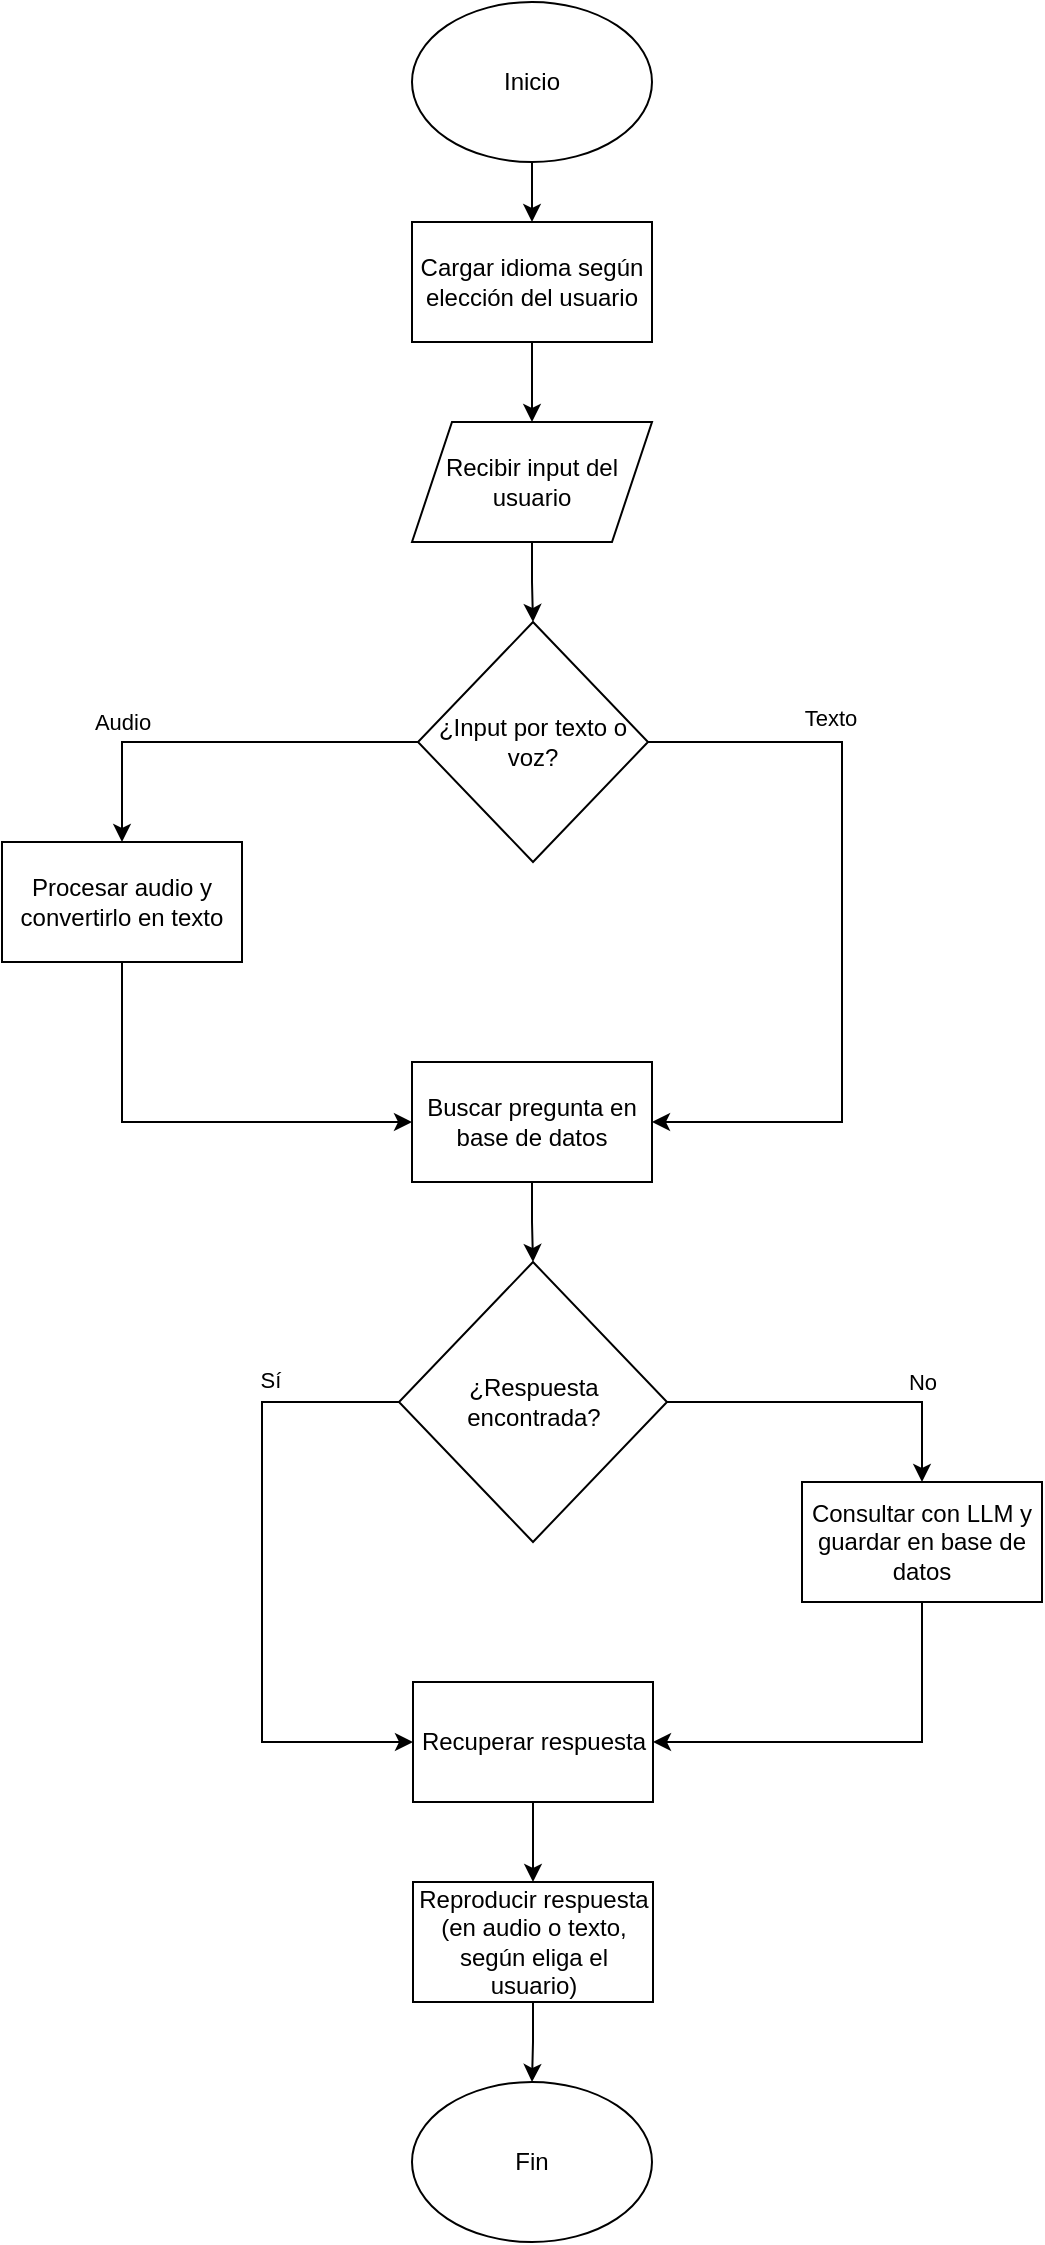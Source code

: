<mxfile version="27.1.6">
  <diagram name="Page-1" id="0gVxitBU7VwRr00oollg">
    <mxGraphModel dx="983" dy="515" grid="1" gridSize="10" guides="1" tooltips="1" connect="1" arrows="1" fold="1" page="1" pageScale="1" pageWidth="850" pageHeight="1100" math="0" shadow="0">
      <root>
        <mxCell id="0" />
        <mxCell id="1" parent="0" />
        <mxCell id="CKIHX-kGqTEzOEbkYl9c-3" style="edgeStyle=orthogonalEdgeStyle;rounded=0;orthogonalLoop=1;jettySize=auto;html=1;entryX=0.5;entryY=0;entryDx=0;entryDy=0;" edge="1" parent="1" source="CKIHX-kGqTEzOEbkYl9c-1" target="CKIHX-kGqTEzOEbkYl9c-6">
          <mxGeometry relative="1" as="geometry" />
        </mxCell>
        <mxCell id="CKIHX-kGqTEzOEbkYl9c-1" value="Inicio" style="ellipse;whiteSpace=wrap;html=1;" vertex="1" parent="1">
          <mxGeometry x="365" y="100" width="120" height="80" as="geometry" />
        </mxCell>
        <mxCell id="CKIHX-kGqTEzOEbkYl9c-5" style="edgeStyle=orthogonalEdgeStyle;rounded=0;orthogonalLoop=1;jettySize=auto;html=1;entryX=0.5;entryY=0;entryDx=0;entryDy=0;" edge="1" parent="1" source="CKIHX-kGqTEzOEbkYl9c-2" target="CKIHX-kGqTEzOEbkYl9c-4">
          <mxGeometry relative="1" as="geometry">
            <mxPoint x="420" y="410" as="targetPoint" />
          </mxGeometry>
        </mxCell>
        <mxCell id="CKIHX-kGqTEzOEbkYl9c-2" value="Recibir input del usuario" style="shape=parallelogram;perimeter=parallelogramPerimeter;whiteSpace=wrap;html=1;fixedSize=1;" vertex="1" parent="1">
          <mxGeometry x="365" y="310" width="120" height="60" as="geometry" />
        </mxCell>
        <mxCell id="CKIHX-kGqTEzOEbkYl9c-9" style="edgeStyle=orthogonalEdgeStyle;rounded=0;orthogonalLoop=1;jettySize=auto;html=1;entryX=0.5;entryY=0;entryDx=0;entryDy=0;" edge="1" parent="1" source="CKIHX-kGqTEzOEbkYl9c-4" target="CKIHX-kGqTEzOEbkYl9c-8">
          <mxGeometry relative="1" as="geometry" />
        </mxCell>
        <mxCell id="CKIHX-kGqTEzOEbkYl9c-10" value="Audio" style="edgeLabel;html=1;align=center;verticalAlign=middle;resizable=0;points=[];" vertex="1" connectable="0" parent="CKIHX-kGqTEzOEbkYl9c-9">
          <mxGeometry x="0.343" y="4" relative="1" as="geometry">
            <mxPoint x="-15" y="-14" as="offset" />
          </mxGeometry>
        </mxCell>
        <mxCell id="CKIHX-kGqTEzOEbkYl9c-14" style="edgeStyle=orthogonalEdgeStyle;rounded=0;orthogonalLoop=1;jettySize=auto;html=1;entryX=1;entryY=0.5;entryDx=0;entryDy=0;" edge="1" parent="1" source="CKIHX-kGqTEzOEbkYl9c-4" target="CKIHX-kGqTEzOEbkYl9c-11">
          <mxGeometry relative="1" as="geometry">
            <mxPoint x="630" y="610" as="targetPoint" />
            <Array as="points">
              <mxPoint x="580" y="470" />
              <mxPoint x="580" y="660" />
            </Array>
          </mxGeometry>
        </mxCell>
        <mxCell id="CKIHX-kGqTEzOEbkYl9c-4" value="¿Input por texto o voz?" style="rhombus;whiteSpace=wrap;html=1;" vertex="1" parent="1">
          <mxGeometry x="368" y="410" width="115" height="120" as="geometry" />
        </mxCell>
        <mxCell id="CKIHX-kGqTEzOEbkYl9c-7" style="edgeStyle=orthogonalEdgeStyle;rounded=0;orthogonalLoop=1;jettySize=auto;html=1;entryX=0.5;entryY=0;entryDx=0;entryDy=0;" edge="1" parent="1" source="CKIHX-kGqTEzOEbkYl9c-6" target="CKIHX-kGqTEzOEbkYl9c-2">
          <mxGeometry relative="1" as="geometry" />
        </mxCell>
        <mxCell id="CKIHX-kGqTEzOEbkYl9c-6" value="Cargar idioma según elección del usuario" style="rounded=0;whiteSpace=wrap;html=1;" vertex="1" parent="1">
          <mxGeometry x="365" y="210" width="120" height="60" as="geometry" />
        </mxCell>
        <mxCell id="CKIHX-kGqTEzOEbkYl9c-13" style="edgeStyle=orthogonalEdgeStyle;rounded=0;orthogonalLoop=1;jettySize=auto;html=1;entryX=0;entryY=0.5;entryDx=0;entryDy=0;" edge="1" parent="1" source="CKIHX-kGqTEzOEbkYl9c-8" target="CKIHX-kGqTEzOEbkYl9c-11">
          <mxGeometry relative="1" as="geometry">
            <Array as="points">
              <mxPoint x="220" y="660" />
            </Array>
          </mxGeometry>
        </mxCell>
        <mxCell id="CKIHX-kGqTEzOEbkYl9c-8" value="Procesar audio y convertirlo en texto" style="rounded=0;whiteSpace=wrap;html=1;" vertex="1" parent="1">
          <mxGeometry x="160" y="520" width="120" height="60" as="geometry" />
        </mxCell>
        <mxCell id="CKIHX-kGqTEzOEbkYl9c-17" style="edgeStyle=orthogonalEdgeStyle;rounded=0;orthogonalLoop=1;jettySize=auto;html=1;entryX=0.5;entryY=0;entryDx=0;entryDy=0;" edge="1" parent="1" source="CKIHX-kGqTEzOEbkYl9c-11" target="CKIHX-kGqTEzOEbkYl9c-16">
          <mxGeometry relative="1" as="geometry" />
        </mxCell>
        <mxCell id="CKIHX-kGqTEzOEbkYl9c-11" value="Buscar pregunta en base de datos" style="rounded=0;whiteSpace=wrap;html=1;" vertex="1" parent="1">
          <mxGeometry x="365" y="630" width="120" height="60" as="geometry" />
        </mxCell>
        <mxCell id="CKIHX-kGqTEzOEbkYl9c-15" value="Texto" style="edgeLabel;html=1;align=center;verticalAlign=middle;resizable=0;points=[];" vertex="1" connectable="0" parent="1">
          <mxGeometry x="380" y="480" as="geometry">
            <mxPoint x="194" y="-22" as="offset" />
          </mxGeometry>
        </mxCell>
        <mxCell id="CKIHX-kGqTEzOEbkYl9c-21" style="edgeStyle=orthogonalEdgeStyle;rounded=0;orthogonalLoop=1;jettySize=auto;html=1;entryX=0.5;entryY=0;entryDx=0;entryDy=0;" edge="1" parent="1" source="CKIHX-kGqTEzOEbkYl9c-16" target="CKIHX-kGqTEzOEbkYl9c-19">
          <mxGeometry relative="1" as="geometry">
            <mxPoint x="610" y="800" as="targetPoint" />
          </mxGeometry>
        </mxCell>
        <mxCell id="CKIHX-kGqTEzOEbkYl9c-26" style="edgeStyle=orthogonalEdgeStyle;rounded=0;orthogonalLoop=1;jettySize=auto;html=1;entryX=0;entryY=0.5;entryDx=0;entryDy=0;" edge="1" parent="1" source="CKIHX-kGqTEzOEbkYl9c-16" target="CKIHX-kGqTEzOEbkYl9c-18">
          <mxGeometry relative="1" as="geometry">
            <mxPoint x="290" y="830" as="targetPoint" />
            <Array as="points">
              <mxPoint x="290" y="800" />
              <mxPoint x="290" y="970" />
            </Array>
          </mxGeometry>
        </mxCell>
        <mxCell id="CKIHX-kGqTEzOEbkYl9c-16" value="¿Respuesta encontrada?" style="rhombus;whiteSpace=wrap;html=1;" vertex="1" parent="1">
          <mxGeometry x="358.5" y="730" width="134" height="140" as="geometry" />
        </mxCell>
        <mxCell id="CKIHX-kGqTEzOEbkYl9c-31" style="edgeStyle=orthogonalEdgeStyle;rounded=0;orthogonalLoop=1;jettySize=auto;html=1;entryX=0.5;entryY=0;entryDx=0;entryDy=0;" edge="1" parent="1" source="CKIHX-kGqTEzOEbkYl9c-18" target="CKIHX-kGqTEzOEbkYl9c-29">
          <mxGeometry relative="1" as="geometry" />
        </mxCell>
        <mxCell id="CKIHX-kGqTEzOEbkYl9c-18" value="Recuperar respuesta" style="rounded=0;whiteSpace=wrap;html=1;" vertex="1" parent="1">
          <mxGeometry x="365.5" y="940" width="120" height="60" as="geometry" />
        </mxCell>
        <mxCell id="CKIHX-kGqTEzOEbkYl9c-24" style="edgeStyle=orthogonalEdgeStyle;rounded=0;orthogonalLoop=1;jettySize=auto;html=1;entryX=1;entryY=0.5;entryDx=0;entryDy=0;" edge="1" parent="1" source="CKIHX-kGqTEzOEbkYl9c-19" target="CKIHX-kGqTEzOEbkYl9c-18">
          <mxGeometry relative="1" as="geometry">
            <Array as="points">
              <mxPoint x="620" y="970" />
            </Array>
          </mxGeometry>
        </mxCell>
        <mxCell id="CKIHX-kGqTEzOEbkYl9c-19" value="Consultar con LLM y guardar en base de datos" style="rounded=0;whiteSpace=wrap;html=1;" vertex="1" parent="1">
          <mxGeometry x="560" y="840" width="120" height="60" as="geometry" />
        </mxCell>
        <mxCell id="CKIHX-kGqTEzOEbkYl9c-23" value="No" style="edgeLabel;html=1;align=center;verticalAlign=middle;resizable=0;points=[];" vertex="1" connectable="0" parent="1">
          <mxGeometry x="620" y="790" as="geometry" />
        </mxCell>
        <mxCell id="CKIHX-kGqTEzOEbkYl9c-28" value="Sí" style="edgeLabel;html=1;align=center;verticalAlign=middle;resizable=0;points=[];" vertex="1" connectable="0" parent="1">
          <mxGeometry x="290" y="790" as="geometry">
            <mxPoint x="4" y="-1" as="offset" />
          </mxGeometry>
        </mxCell>
        <mxCell id="CKIHX-kGqTEzOEbkYl9c-33" style="edgeStyle=orthogonalEdgeStyle;rounded=0;orthogonalLoop=1;jettySize=auto;html=1;entryX=0.5;entryY=0;entryDx=0;entryDy=0;" edge="1" parent="1" source="CKIHX-kGqTEzOEbkYl9c-29" target="CKIHX-kGqTEzOEbkYl9c-32">
          <mxGeometry relative="1" as="geometry" />
        </mxCell>
        <mxCell id="CKIHX-kGqTEzOEbkYl9c-29" value="Reproducir respuesta (en audio o texto, según eliga el usuario)" style="rounded=0;whiteSpace=wrap;html=1;" vertex="1" parent="1">
          <mxGeometry x="365.5" y="1040" width="120" height="60" as="geometry" />
        </mxCell>
        <mxCell id="CKIHX-kGqTEzOEbkYl9c-32" value="Fin" style="ellipse;whiteSpace=wrap;html=1;" vertex="1" parent="1">
          <mxGeometry x="365" y="1140" width="120" height="80" as="geometry" />
        </mxCell>
      </root>
    </mxGraphModel>
  </diagram>
</mxfile>
